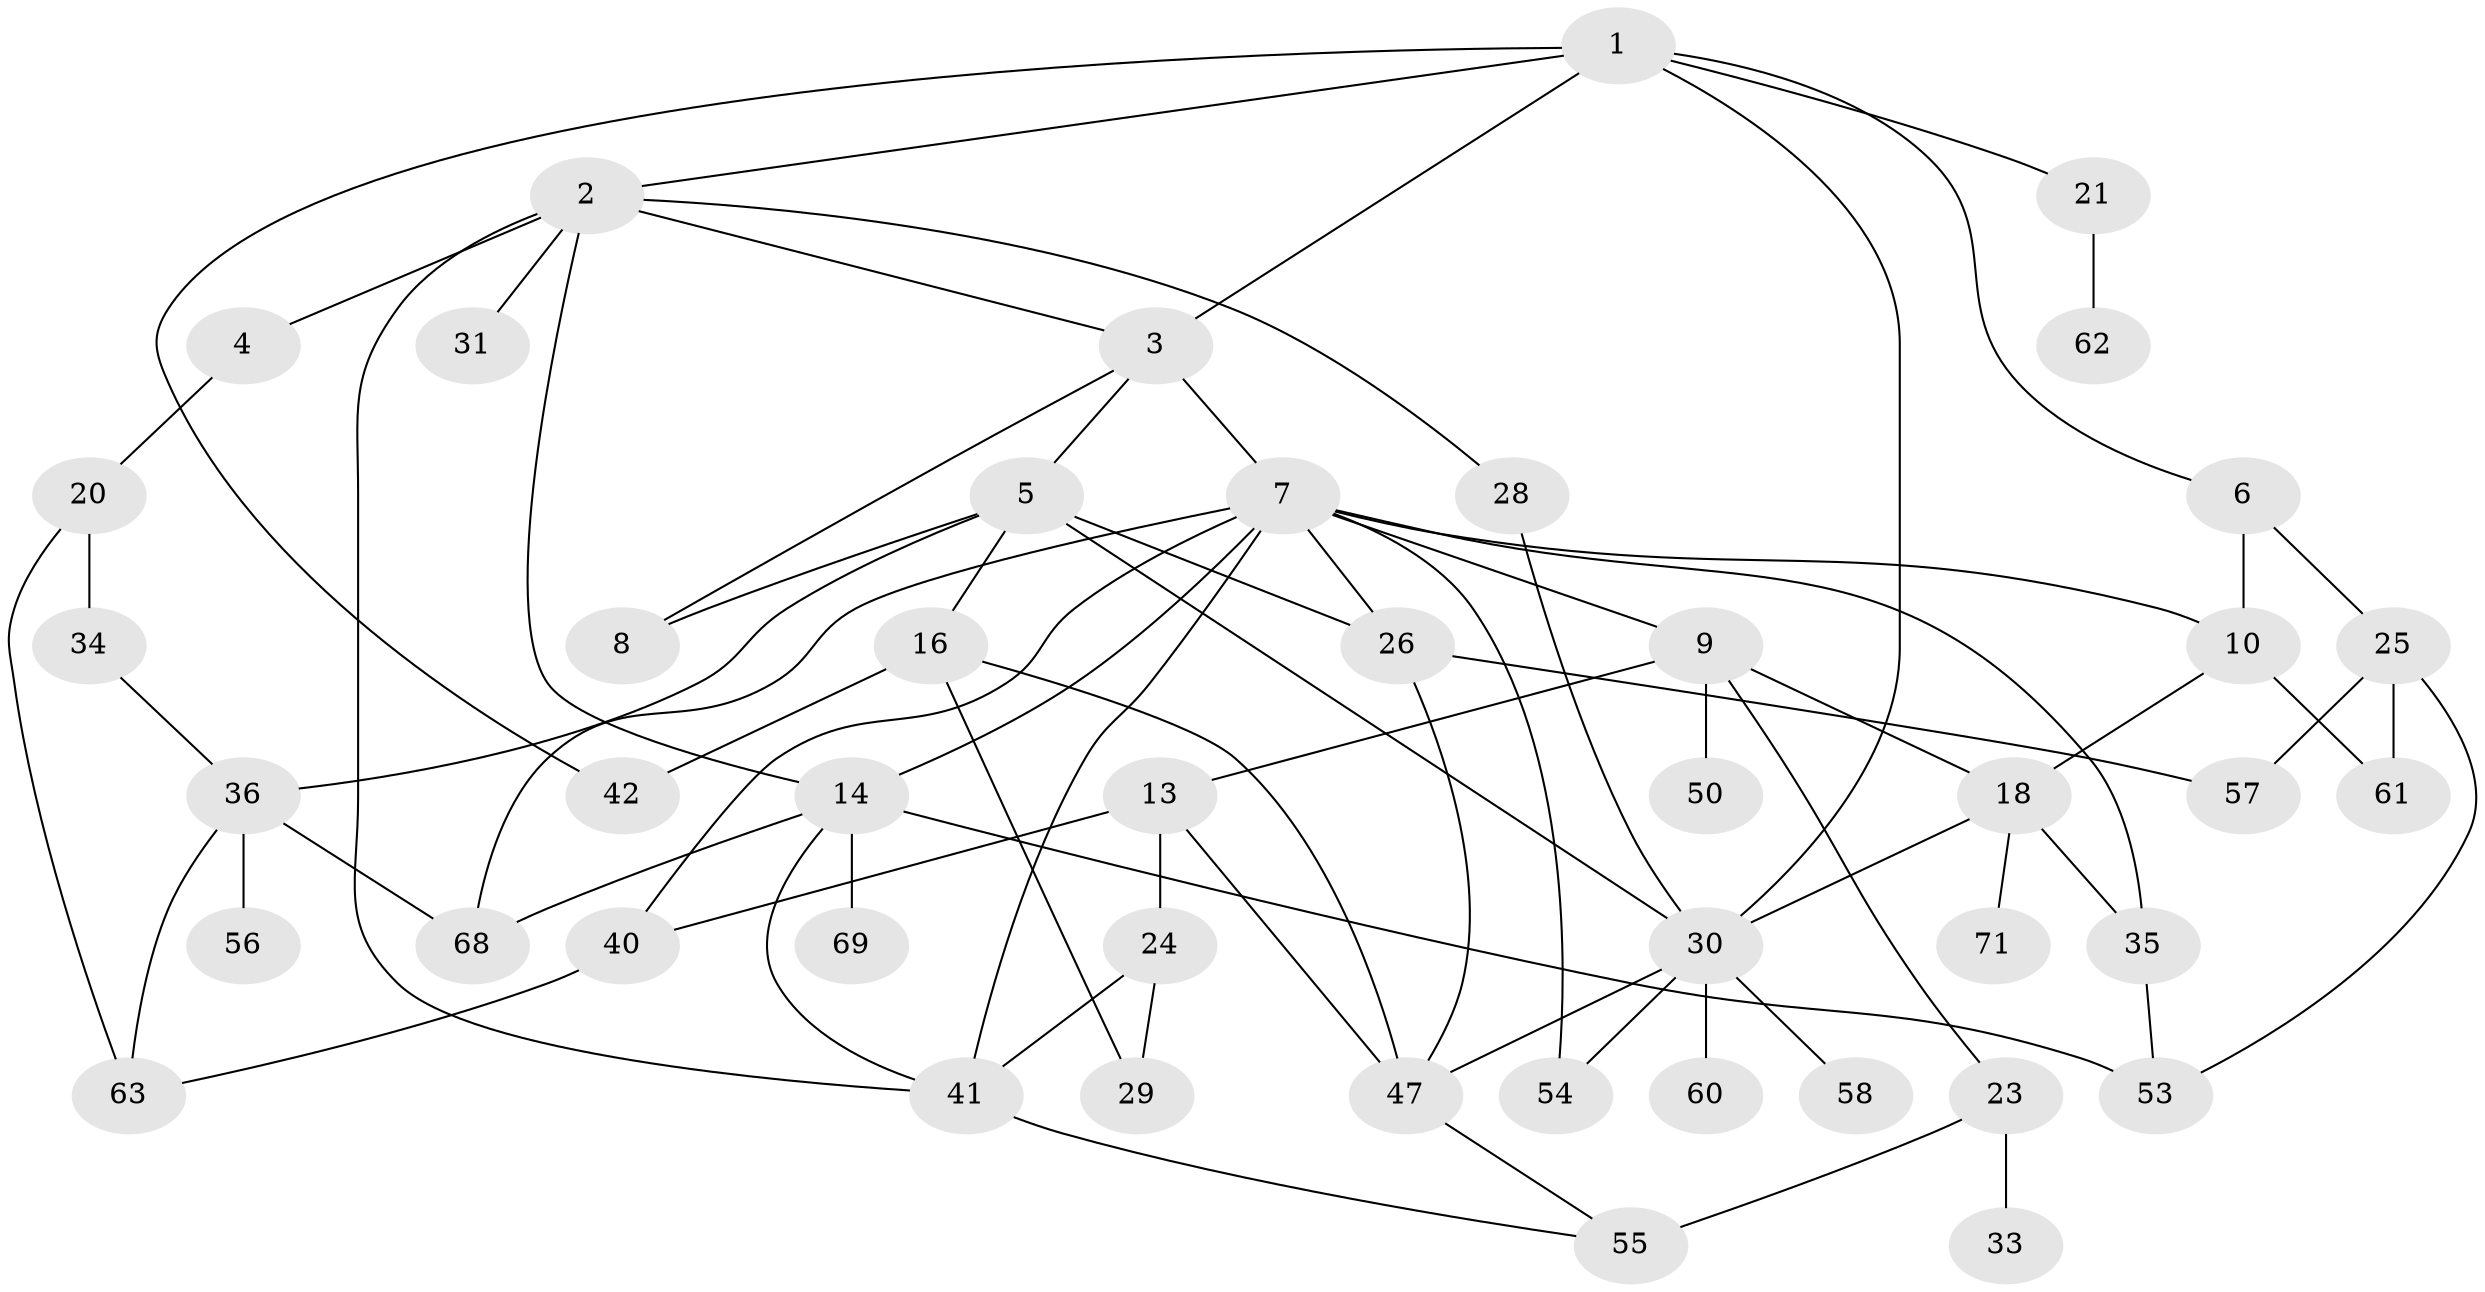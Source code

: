// Generated by graph-tools (version 1.1) at 2025/51/02/27/25 19:51:37]
// undirected, 46 vertices, 76 edges
graph export_dot {
graph [start="1"]
  node [color=gray90,style=filled];
  1 [super="+51"];
  2 [super="+12"];
  3 [super="+19"];
  4;
  5 [super="+37"];
  6 [super="+15"];
  7 [super="+22"];
  8;
  9 [super="+39"];
  10 [super="+11"];
  13 [super="+32"];
  14 [super="+17"];
  16;
  18 [super="+70"];
  20 [super="+59"];
  21 [super="+44"];
  23;
  24 [super="+67"];
  25 [super="+46"];
  26 [super="+27"];
  28 [super="+48"];
  29 [super="+38"];
  30 [super="+49"];
  31;
  33 [super="+45"];
  34;
  35;
  36 [super="+74"];
  40 [super="+43"];
  41 [super="+52"];
  42 [super="+73"];
  47 [super="+65"];
  50;
  53;
  54;
  55 [super="+64"];
  56;
  57 [super="+72"];
  58;
  60;
  61 [super="+66"];
  62;
  63;
  68;
  69;
  71;
  1 -- 2;
  1 -- 3;
  1 -- 6;
  1 -- 21;
  1 -- 42;
  1 -- 30;
  2 -- 4;
  2 -- 14;
  2 -- 31;
  2 -- 3;
  2 -- 41;
  2 -- 28;
  3 -- 5;
  3 -- 7 [weight=2];
  3 -- 8;
  4 -- 20;
  5 -- 8;
  5 -- 16;
  5 -- 30;
  5 -- 36;
  5 -- 26;
  6 -- 25;
  6 -- 10;
  7 -- 9;
  7 -- 10;
  7 -- 26;
  7 -- 68;
  7 -- 41;
  7 -- 14;
  7 -- 35;
  7 -- 54;
  7 -- 40;
  9 -- 13;
  9 -- 23;
  9 -- 50;
  9 -- 18;
  10 -- 18;
  10 -- 61;
  13 -- 24;
  13 -- 40;
  13 -- 47;
  14 -- 53;
  14 -- 69;
  14 -- 68;
  14 -- 41;
  16 -- 29;
  16 -- 42;
  16 -- 47;
  18 -- 71;
  18 -- 35;
  18 -- 30;
  20 -- 34;
  20 -- 63;
  21 -- 62;
  23 -- 33;
  23 -- 55 [weight=2];
  24 -- 41;
  24 -- 29;
  25 -- 61;
  25 -- 53;
  25 -- 57;
  26 -- 47;
  26 -- 57;
  28 -- 30;
  30 -- 47;
  30 -- 60;
  30 -- 54;
  30 -- 58;
  34 -- 36;
  35 -- 53;
  36 -- 56;
  36 -- 63;
  36 -- 68;
  40 -- 63;
  41 -- 55;
  47 -- 55;
}
